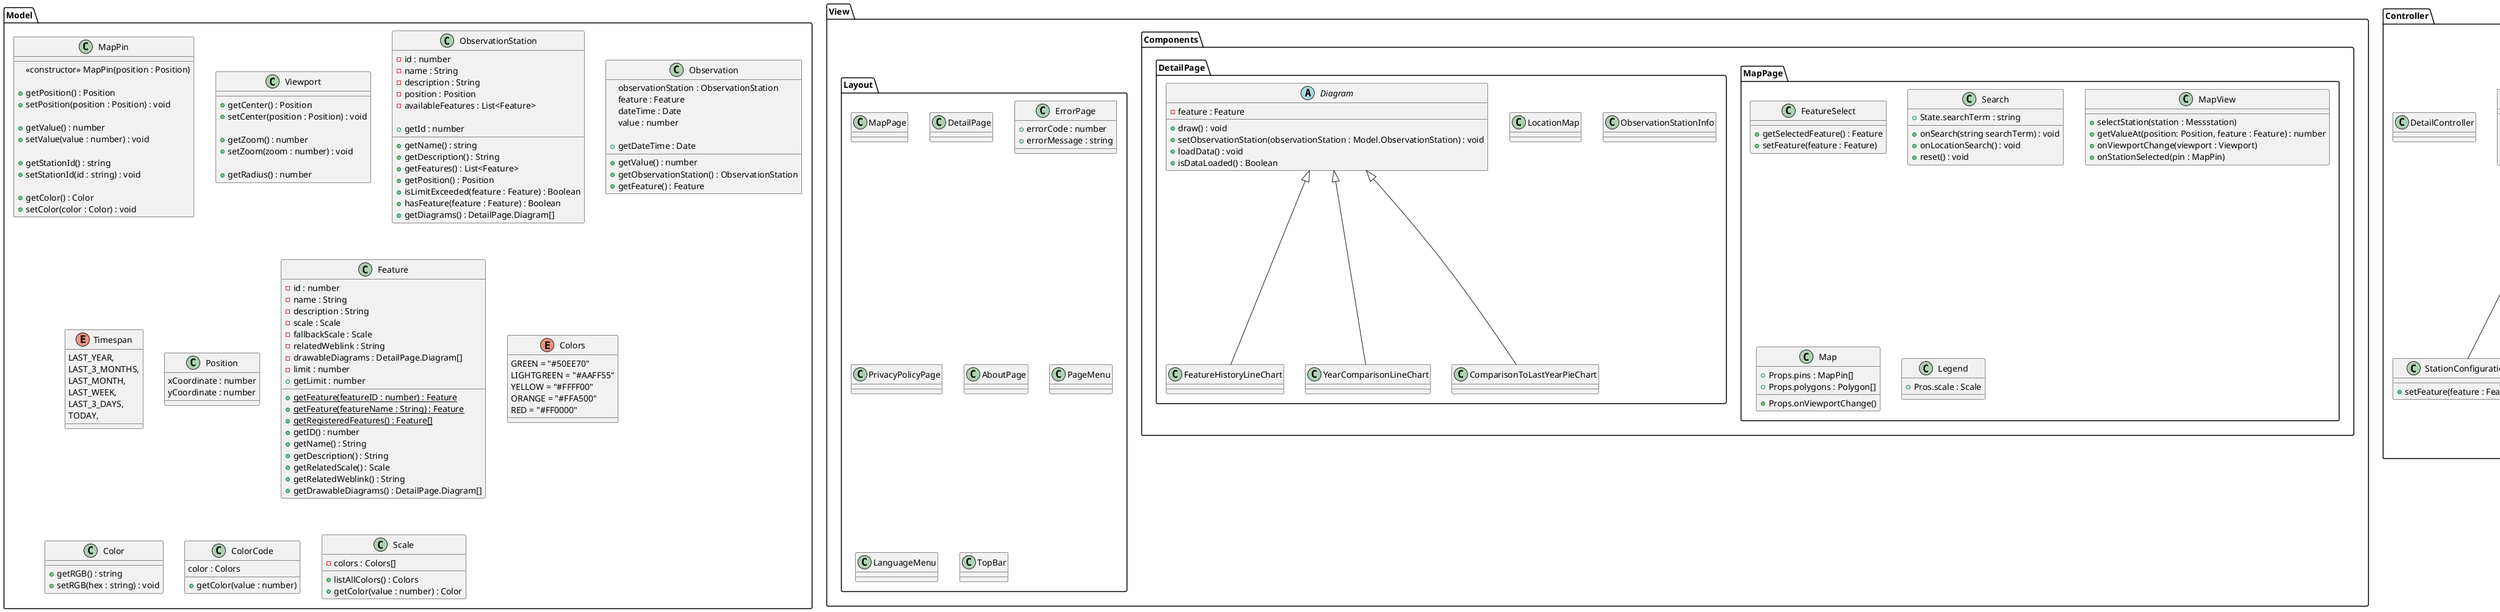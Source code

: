 @startuml MVC

namespace Model {

    class MapPin {
        <<constructor>> MapPin(position : Position)

        + getPosition() : Position
        + setPosition(position : Position) : void

        + getValue() : number
        + setValue(value : number) : void

        + getStationId() : string
        + setStationId(id : string) : void

        + getColor() : Color
        + setColor(color : Color) : void
    }

    class Viewport {
        + getCenter() : Position
        + setCenter(position : Position) : void

        + getZoom() : number
        + setZoom(zoom : number) : void

        + getRadius() : number
    }
    
    class ObservationStation {
        -id : number
        -name : String
        - description : String
        -position : Position
        -availableFeatures : List<Feature>

        + getId : number
        + getName() : string
        + getDescription() : String
        + getFeatures() : List<Feature>
        + getPosition() : Position
        + isLimitExceeded(feature : Feature) : Boolean
        + hasFeature(feature : Feature) : Boolean
        + getDiagrams() : DetailPage.Diagram[]
    }
   
    class Observation {
        observationStation : ObservationStation
        feature : Feature
        dateTime : Date
        value : number

        + getValue() : number
        + getObservationStation() : ObservationStation
        + getFeature() : Feature
        + getDateTime : Date
    }

    enum Timespan {
            LAST_YEAR,
            LAST_3_MONTHS,
            LAST_MONTH,
            LAST_WEEK,
            LAST_3_DAYS,
            TODAY,
        }
    
    class Position {
        xCoordinate : number
        yCoordinate : number
    }

    class Feature {
        - id : number
        - name : String
        - description : String
        - scale : Scale
        - fallbackScale : Scale
        - relatedWeblink : String
        - drawableDiagrams : DetailPage.Diagram[]
        - limit : number
        {static} + getFeature(featureID : number) : Feature
        {static} + getFeature(featureName : String) : Feature
        {static} + getRegisteredFeatures() : Feature[]
        + getID() : number
        + getName() : String
        + getDescription() : String
        + getRelatedScale() : Scale
        + getRelatedWeblink() : String
        + getDrawableDiagrams() : DetailPage.Diagram[]
        + getLimit : number
    }

    enum Colors {
        GREEN = "#50EE70"
        LIGHTGREEN = "#AAFF55"
        YELLOW = "#FFFF00"
        ORANGE = "#FFA500"
        RED = "#FF0000" 
    }

    class Color {
        + getRGB() : string
        + setRGB(hex : string) : void
    }

    class ColorCode {
        color : Colors
        + getColor(value : number)
    }

    class Scale {
        -colors : Colors[]
        +listAllColors() : Colors
        + getColor(value : number) : Color
    }

}

namespace View {
    namespace Components {
        namespace MapPage {
            class FeatureSelect {
                + getSelectedFeature() : Feature
                + setFeature(feature : Feature)
            }
            class Search {
                + State.searchTerm : string
                + onSearch(string searchTerm) : void
                + onLocationSearch() : void
                + reset() : void
            }

            class MapView {
            + selectStation(station : Messstation)
            + getValueAt(position: Position, feature : Feature) : number
            + onViewportChange(viewport : Viewport)
            + onStationSelected(pin : MapPin)
        }
            class Map {
                + Props.pins : MapPin[]
                + Props.polygons : Polygon[]
                + Props.onViewportChange()
            }
            class Legend {
                + Pros.scale : Scale
            }
        }
        namespace DetailPage {
            class ObservationStationInfo
            class LocationMap
            abstract Diagram {
                - feature : Feature
                + draw() : void
                + setObservationStation(observationStation : Model.ObservationStation) : void
                + loadData() : void
                + isDataLoaded() : Boolean
            }
            class FeatureHistoryLineChart extends Diagram
            class YearComparisonLineChart extends Diagram
            class ComparisonToLastYearPieChart extends Diagram
        }
    }

    namespace Layout {
        class MapPage
        class DetailPage
        class ErrorPage {
            + errorCode : number
            + errorMessage : string
        }
        class PrivacyPolicyPage
        class AboutPage
        class PageMenu
        class LanguageMenu
        class TopBar
    }
}


namespace Controller {
    namespace Frost {
        class FROSTServer {
            + setUrl(url : string) : void
            + getUrl() : string
        }

        class FROSTQuery {
            + send() : QueryResult
            + setTop(n : number) : void           
            + setSkip(n : number) : void
            + enableCount(set : boolean) : void
            + setOrderBy(orderBy : string) : void
            + setSelect(select : string) : void
            + setFilter(filter : string) : void
            + setExpand(expand : string) : void
            + setId(id : string) : void
        }

        interface QueryResult
        class DataProvider {
            + getLatestObservations(center : Position, radius: number, feature : Feature) : Observation[]
            + getLatestObservation(station : ObservationStation, feature : Feature) : Observation
            + getStationsIn(middle: Position, radius : number) : Station[]
            + getHistoricalObservations(station : Station, start : Date, end : Date, feature : Feature) : Observation[]
            + getHistoricalObservations(station : Station, start : Date, end : Date, frequency : Frequency, feature : Feature) : Observation[]
            + getStation(id : string) : Station
            + getFeature(id : string) : Feature
        }
        class FeatureProvider {
            makeFeature(id : string) : Feature
            getScale(feature : Feature) : Scale
        }
    }
    namespace Storage {
        class Language {
            + getString(id: string) : string
            + loadLanguage(languageId : string)
        }

        class MapConfigurationMemory {
            + save(MapConfiguration conf, viewport : Viewport)
            + load() : (MapConfiguration, Viewport)
        }
    }

    class MapController {
        + handlePopup(pin : MapPin) : (Station, Observation)
        + handleViewportChange(viewport : Viewport)
        --
        + getPins() : MapPin[]
        + getPolygons() : Polygon[]

        + changeFeature(feature : Feature) : void
        + onConfigurationChange(mapConf : MapConfiguration) : void
        + search(searchTerm : string) : void
        + updateCurrentPosition() : void
    }

    abstract MapConfiguration {
        + getPins(port : Viewport) : MapPin[]
        + getPolygons(port: Viewport) : Polygon[]
        + getScale() : Scale
        + getFeatures() : Feature[]
    }

    class StationConfiguration extends MapConfiguration {
        + setFeature(feature : Feature)
    }

    class PolygonConfiguration extends MapConfiguration {
        + setFeature(feature : Feature)
    }

    class NearConfiguration extends MapConfiguration {
        + radius : number
        --
        + setFeature(feature : Feature)
    }

    class DetailController {
        
    }


}

@enduml

